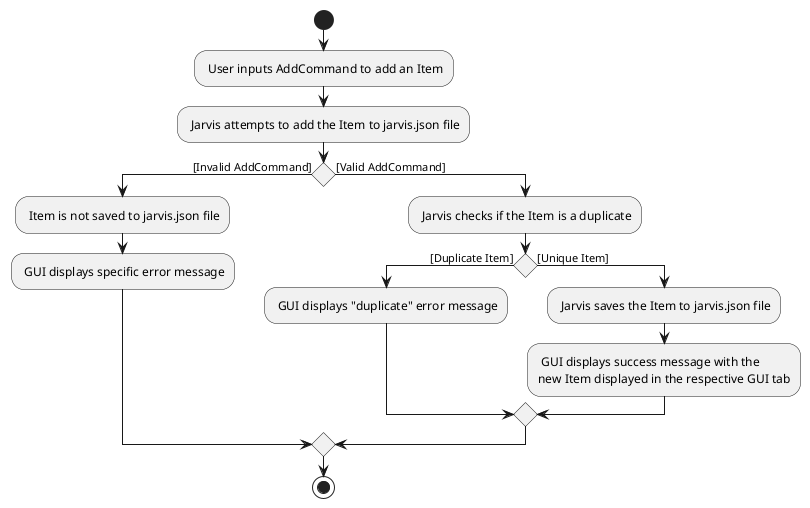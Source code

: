 @startuml
start
: User inputs AddCommand to add an Item;
: Jarvis attempts to add the Item to jarvis.json file;

if() then ([Invalid AddCommand])
: Item is not saved to jarvis.json file;
: GUI displays specific error message;

else ([Valid AddCommand])
: Jarvis checks if the Item is a duplicate;

if() then ([Duplicate Item])
: GUI displays "duplicate" error message;

else ([Unique Item])
: Jarvis saves the Item to jarvis.json file;
: GUI displays success message with the
new Item displayed in the respective GUI tab;
endif

endif
stop
@enduml
